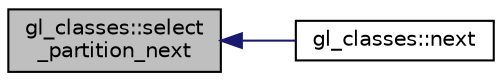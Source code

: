 digraph "gl_classes::select_partition_next"
{
  edge [fontname="Helvetica",fontsize="10",labelfontname="Helvetica",labelfontsize="10"];
  node [fontname="Helvetica",fontsize="10",shape=record];
  rankdir="LR";
  Node301 [label="gl_classes::select\l_partition_next",height=0.2,width=0.4,color="black", fillcolor="grey75", style="filled", fontcolor="black"];
  Node301 -> Node302 [dir="back",color="midnightblue",fontsize="10",style="solid",fontname="Helvetica"];
  Node302 [label="gl_classes::next",height=0.2,width=0.4,color="black", fillcolor="white", style="filled",URL="$d6/dab/classgl__classes.html#a46bfab85f702dcb50eaecdd7c43fba35"];
}
